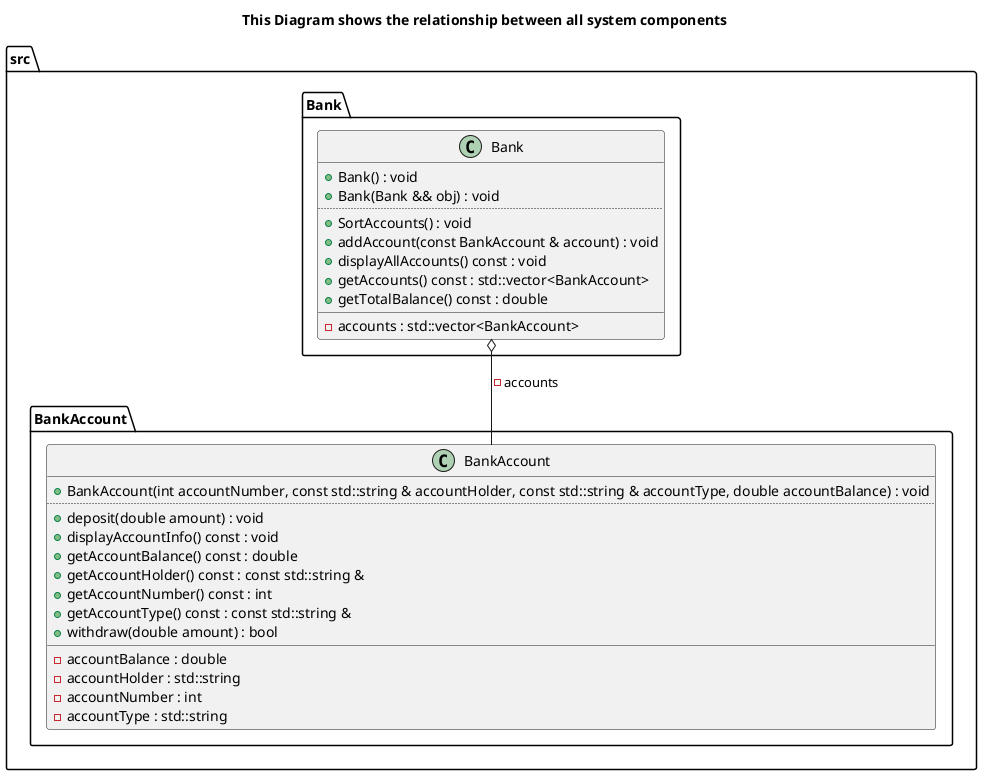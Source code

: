 @startuml
title This Diagram shows the relationship between all system components
package [src] as C_0009392701334512935369 {
package [BankAccount] as C_0001617240256891923844 {
class "BankAccount" as C_0009984192897324832466
class C_0009984192897324832466 [[classBankAccount.html{BankAccount}]] {
+BankAccount(int accountNumber, const std::string & accountHolder, const std::string & accountType, double accountBalance) : void [[[{BankAccount}]]]
..
+deposit(double amount) : void [[[{deposit}]]]
+displayAccountInfo() const : void [[[{displayAccountInfo}]]]
+getAccountBalance() const : double [[[{getAccountBalance}]]]
+getAccountHolder() const : const std::string & [[[{getAccountHolder}]]]
+getAccountNumber() const : int [[[{getAccountNumber}]]]
+getAccountType() const : const std::string & [[[{getAccountType}]]]
+withdraw(double amount) : bool [[[{withdraw}]]]
__
-accountBalance : double [[[{accountBalance}]]]
-accountHolder : std::string [[[{accountHolder}]]]
-accountNumber : int [[[{accountNumber}]]]
-accountType : std::string [[[{accountType}]]]
}
}
package [Bank] as C_0002394840416120061501 {
class "Bank" as C_0013925658533498293399
class C_0013925658533498293399 [[classBank.html{Bank}]] {
+Bank() : void [[[{Bank}]]]
+Bank(Bank && obj) : void [[[{Bank}]]]
..
+SortAccounts() : void [[[{SortAccounts}]]]
+addAccount(const BankAccount & account) : void [[[{addAccount}]]]
+displayAllAccounts() const : void [[[{displayAllAccounts}]]]
+getAccounts() const : std::vector<BankAccount> [[[{getAccounts}]]]
+getTotalBalance() const : double [[[{getTotalBalance}]]]
__
-accounts : std::vector<BankAccount> [[[{accounts}]]]
}
}
}
C_0013925658533498293399 o-- C_0009984192897324832466 : -accounts

'Generated with clang-uml, version 0.5.3
'LLVM version clang version 18.1.1 (https://github.com/llvm/llvm-project.git dba2a75e9c7ef81fe84774ba5eee5e67e01d801a)
@enduml
